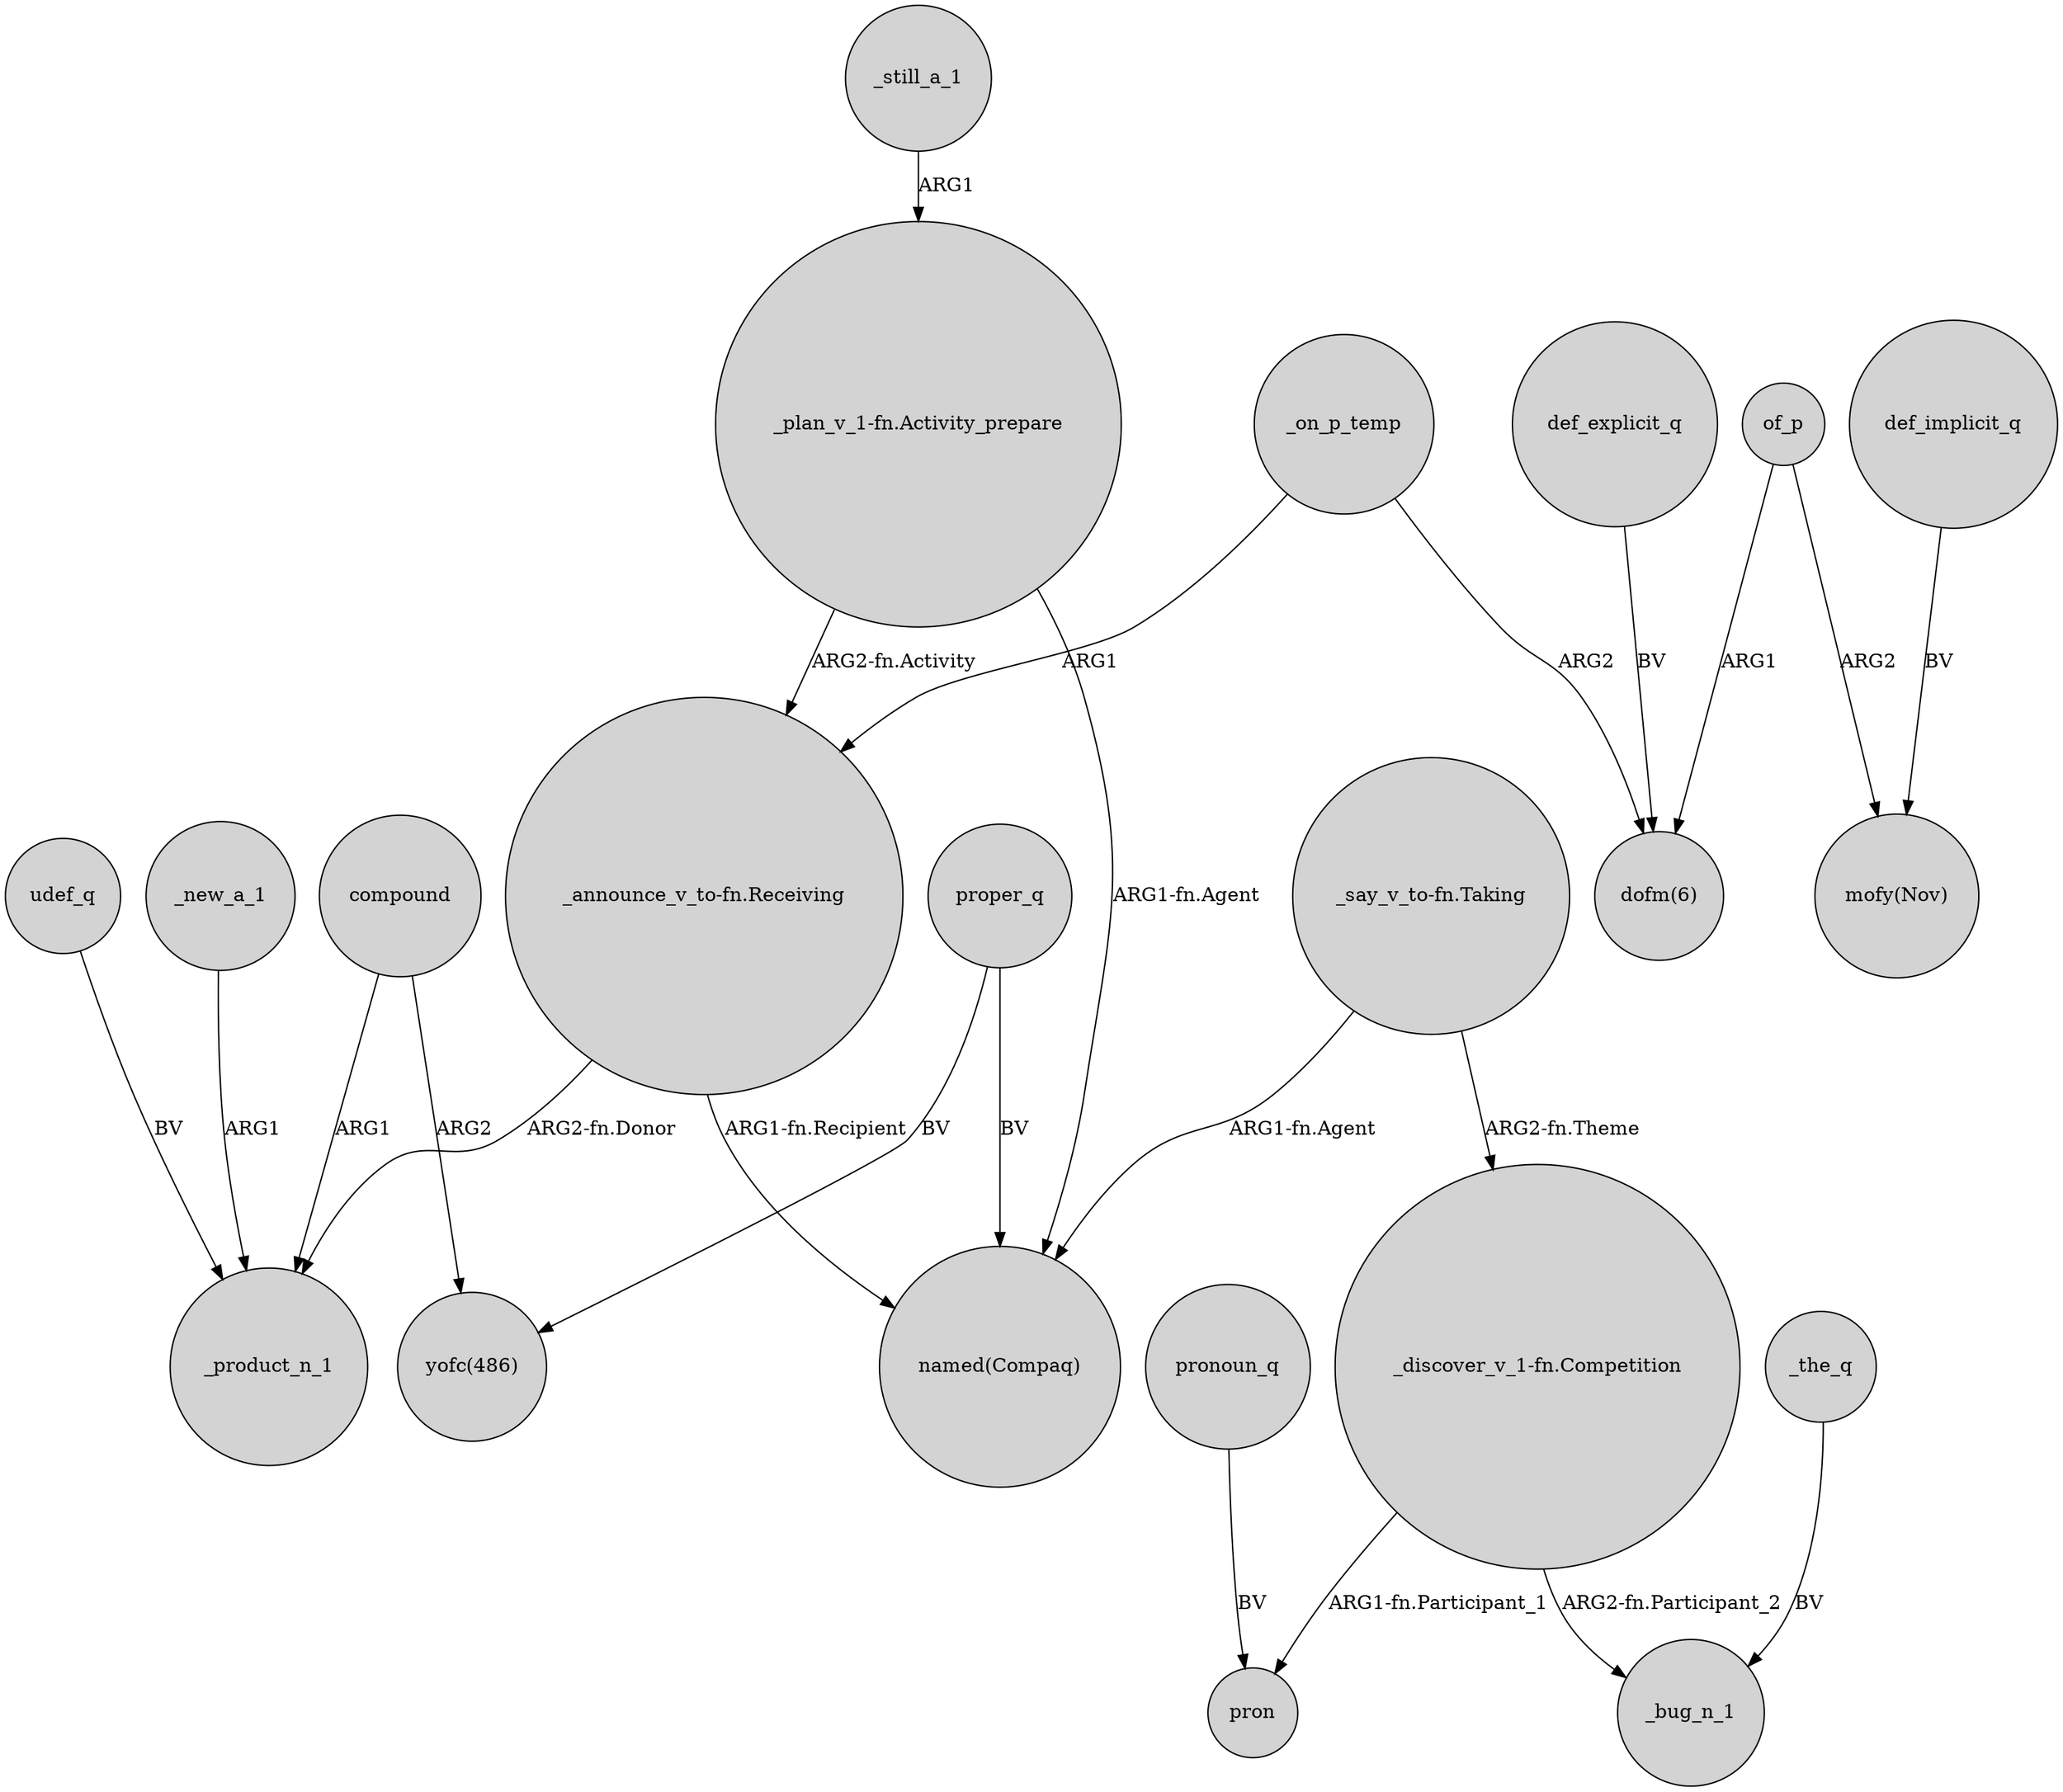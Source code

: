 digraph {
	node [shape=circle style=filled]
	_on_p_temp -> "_announce_v_to-fn.Receiving" [label=ARG1]
	proper_q -> "yofc(486)" [label=BV]
	_on_p_temp -> "dofm(6)" [label=ARG2]
	of_p -> "mofy(Nov)" [label=ARG2]
	"_plan_v_1-fn.Activity_prepare" -> "_announce_v_to-fn.Receiving" [label="ARG2-fn.Activity"]
	"_announce_v_to-fn.Receiving" -> _product_n_1 [label="ARG2-fn.Donor"]
	compound -> "yofc(486)" [label=ARG2]
	udef_q -> _product_n_1 [label=BV]
	"_say_v_to-fn.Taking" -> "_discover_v_1-fn.Competition" [label="ARG2-fn.Theme"]
	_new_a_1 -> _product_n_1 [label=ARG1]
	pronoun_q -> pron [label=BV]
	"_announce_v_to-fn.Receiving" -> "named(Compaq)" [label="ARG1-fn.Recipient"]
	"_discover_v_1-fn.Competition" -> pron [label="ARG1-fn.Participant_1"]
	def_explicit_q -> "dofm(6)" [label=BV]
	_the_q -> _bug_n_1 [label=BV]
	"_say_v_to-fn.Taking" -> "named(Compaq)" [label="ARG1-fn.Agent"]
	proper_q -> "named(Compaq)" [label=BV]
	"_discover_v_1-fn.Competition" -> _bug_n_1 [label="ARG2-fn.Participant_2"]
	compound -> _product_n_1 [label=ARG1]
	def_implicit_q -> "mofy(Nov)" [label=BV]
	of_p -> "dofm(6)" [label=ARG1]
	"_plan_v_1-fn.Activity_prepare" -> "named(Compaq)" [label="ARG1-fn.Agent"]
	_still_a_1 -> "_plan_v_1-fn.Activity_prepare" [label=ARG1]
}
